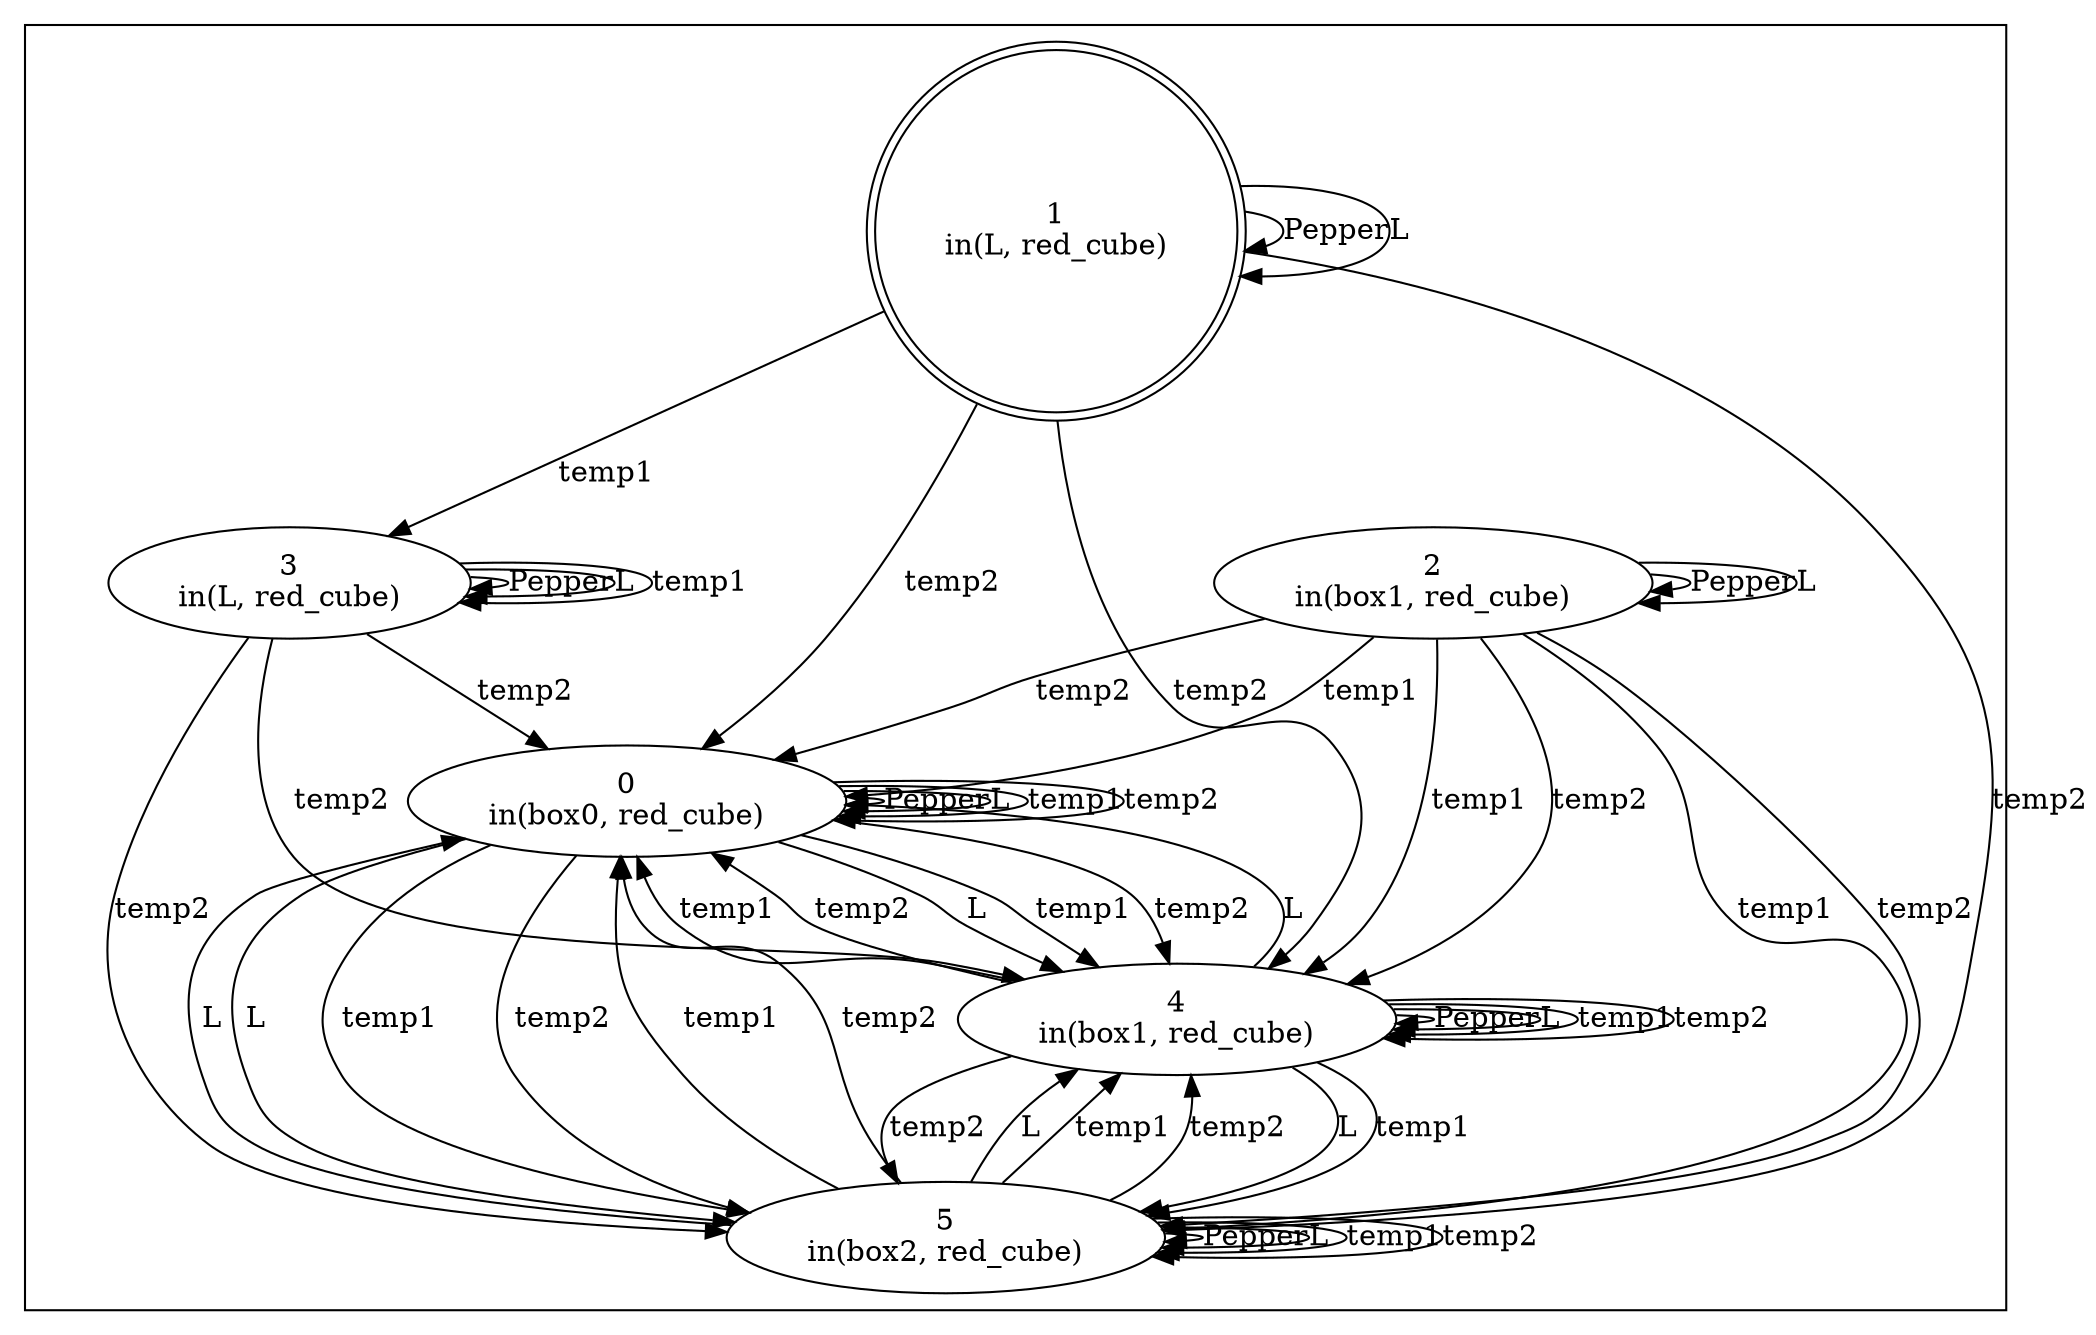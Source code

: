 digraph {subgraph cluster_0 {s00 [label="0
in(box0, red_cube)"];
s01 [label="1
in(L, red_cube)", shape=doublecircle];
s02 [label="2
in(box1, red_cube)"];
s03 [label="3
in(L, red_cube)"];
s04 [label="4
in(box1, red_cube)"];
s05 [label="5
in(box2, red_cube)"];
s00 -> s00[label="Pepper"];
s01 -> s01[label="Pepper"];
s02 -> s02[label="Pepper"];
s03 -> s03[label="Pepper"];
s04 -> s04[label="Pepper"];
s05 -> s05[label="Pepper"];
s00 -> s00[label="L"];
s00 -> s04[label="L"];
s00 -> s05[label="L"];
s01 -> s01[label="L"];
s02 -> s02[label="L"];
s03 -> s03[label="L"];
s04 -> s00[label="L"];
s04 -> s04[label="L"];
s04 -> s05[label="L"];
s05 -> s00[label="L"];
s05 -> s04[label="L"];
s05 -> s05[label="L"];
s00 -> s00[label="temp1"];
s00 -> s04[label="temp1"];
s00 -> s05[label="temp1"];
s01 -> s03[label="temp1"];
s02 -> s00[label="temp1"];
s02 -> s04[label="temp1"];
s02 -> s05[label="temp1"];
s03 -> s03[label="temp1"];
s04 -> s00[label="temp1"];
s04 -> s04[label="temp1"];
s04 -> s05[label="temp1"];
s05 -> s00[label="temp1"];
s05 -> s04[label="temp1"];
s05 -> s05[label="temp1"];
s00 -> s00[label="temp2"];
s00 -> s04[label="temp2"];
s00 -> s05[label="temp2"];
s01 -> s00[label="temp2"];
s01 -> s04[label="temp2"];
s01 -> s05[label="temp2"];
s02 -> s00[label="temp2"];
s02 -> s04[label="temp2"];
s02 -> s05[label="temp2"];
s03 -> s00[label="temp2"];
s03 -> s04[label="temp2"];
s03 -> s05[label="temp2"];
s04 -> s00[label="temp2"];
s04 -> s04[label="temp2"];
s04 -> s05[label="temp2"];
s05 -> s00[label="temp2"];
s05 -> s04[label="temp2"];
s05 -> s05[label="temp2"];
}}